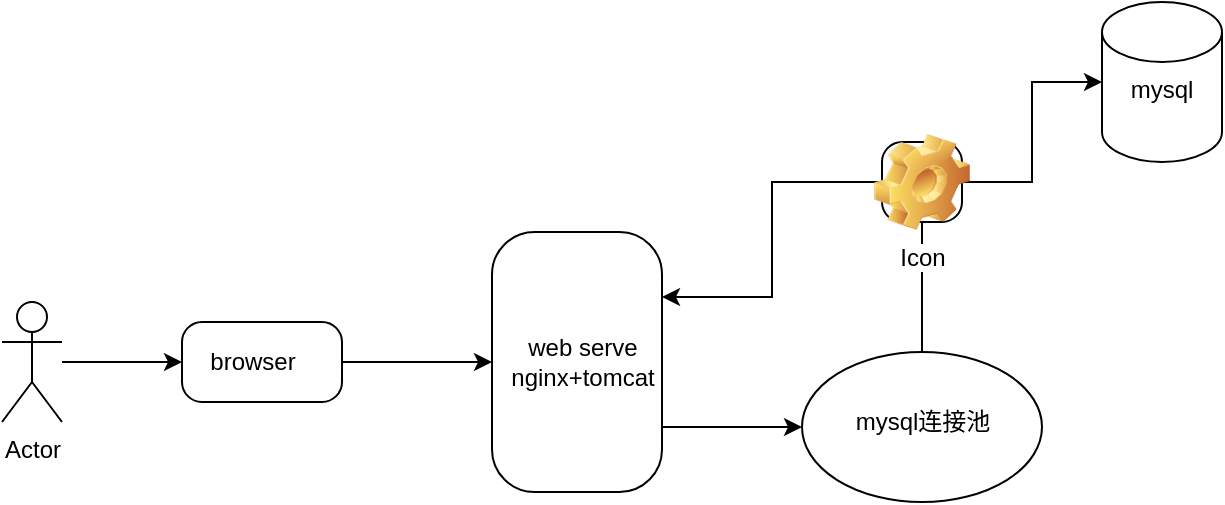 <mxfile version="24.6.5" type="github">
  <diagram name="第 1 页" id="4MOz7lRNIp6wcanSaKiO">
    <mxGraphModel dx="977" dy="573" grid="1" gridSize="10" guides="1" tooltips="1" connect="1" arrows="1" fold="1" page="1" pageScale="1" pageWidth="827" pageHeight="1169" math="0" shadow="0">
      <root>
        <mxCell id="0" />
        <mxCell id="1" parent="0" />
        <mxCell id="UhurQtYxX_oUfe833ARU-3" value="" style="edgeStyle=orthogonalEdgeStyle;rounded=0;orthogonalLoop=1;jettySize=auto;html=1;" edge="1" parent="1" source="UhurQtYxX_oUfe833ARU-1" target="UhurQtYxX_oUfe833ARU-2">
          <mxGeometry relative="1" as="geometry" />
        </mxCell>
        <mxCell id="UhurQtYxX_oUfe833ARU-1" value="Actor" style="shape=umlActor;verticalLabelPosition=bottom;verticalAlign=top;html=1;outlineConnect=0;" vertex="1" parent="1">
          <mxGeometry x="90" y="200" width="30" height="60" as="geometry" />
        </mxCell>
        <mxCell id="UhurQtYxX_oUfe833ARU-8" value="" style="edgeStyle=orthogonalEdgeStyle;rounded=0;orthogonalLoop=1;jettySize=auto;html=1;fontFamily=Helvetica;fontSize=12;fontColor=default;" edge="1" parent="1" source="UhurQtYxX_oUfe833ARU-2" target="UhurQtYxX_oUfe833ARU-7">
          <mxGeometry relative="1" as="geometry" />
        </mxCell>
        <mxCell id="UhurQtYxX_oUfe833ARU-2" value="&lt;div style=&quot;&quot;&gt;&lt;br&gt;&lt;/div&gt;" style="rounded=1;whiteSpace=wrap;html=1;verticalAlign=top;align=center;arcSize=25;" vertex="1" parent="1">
          <mxGeometry x="180" y="210" width="80" height="40" as="geometry" />
        </mxCell>
        <mxCell id="UhurQtYxX_oUfe833ARU-30" style="edgeStyle=orthogonalEdgeStyle;rounded=0;orthogonalLoop=1;jettySize=auto;html=1;exitX=1;exitY=0.75;exitDx=0;exitDy=0;fontFamily=Helvetica;fontSize=12;fontColor=default;" edge="1" parent="1" source="UhurQtYxX_oUfe833ARU-7" target="UhurQtYxX_oUfe833ARU-23">
          <mxGeometry relative="1" as="geometry" />
        </mxCell>
        <mxCell id="UhurQtYxX_oUfe833ARU-7" value="" style="rounded=1;whiteSpace=wrap;html=1;verticalAlign=top;arcSize=25;" vertex="1" parent="1">
          <mxGeometry x="335" y="165" width="85" height="130" as="geometry" />
        </mxCell>
        <mxCell id="UhurQtYxX_oUfe833ARU-9" value="web serve&lt;div&gt;nginx+tomcat&lt;/div&gt;" style="text;html=1;align=center;verticalAlign=middle;resizable=0;points=[];autosize=1;strokeColor=none;fillColor=none;fontFamily=Helvetica;fontSize=12;fontColor=default;" vertex="1" parent="1">
          <mxGeometry x="330" y="210" width="100" height="40" as="geometry" />
        </mxCell>
        <mxCell id="UhurQtYxX_oUfe833ARU-10" value="browser" style="text;html=1;align=center;verticalAlign=middle;resizable=0;points=[];autosize=1;strokeColor=none;fillColor=none;fontFamily=Helvetica;fontSize=12;fontColor=default;" vertex="1" parent="1">
          <mxGeometry x="180" y="215" width="70" height="30" as="geometry" />
        </mxCell>
        <mxCell id="UhurQtYxX_oUfe833ARU-11" value="mysql" style="shape=cylinder3;whiteSpace=wrap;html=1;boundedLbl=1;backgroundOutline=1;size=15;rounded=1;strokeColor=default;align=center;verticalAlign=top;arcSize=25;fontFamily=Helvetica;fontSize=12;fontColor=default;fillColor=default;" vertex="1" parent="1">
          <mxGeometry x="640" y="50" width="60" height="80" as="geometry" />
        </mxCell>
        <mxCell id="UhurQtYxX_oUfe833ARU-19" value="" style="edgeStyle=orthogonalEdgeStyle;rounded=0;orthogonalLoop=1;jettySize=auto;html=1;fontFamily=Helvetica;fontSize=12;fontColor=default;" edge="1" parent="1" source="UhurQtYxX_oUfe833ARU-14" target="UhurQtYxX_oUfe833ARU-11">
          <mxGeometry relative="1" as="geometry" />
        </mxCell>
        <mxCell id="UhurQtYxX_oUfe833ARU-26" style="edgeStyle=orthogonalEdgeStyle;rounded=0;orthogonalLoop=1;jettySize=auto;html=1;entryX=1;entryY=0.25;entryDx=0;entryDy=0;fontFamily=Helvetica;fontSize=12;fontColor=default;" edge="1" parent="1" source="UhurQtYxX_oUfe833ARU-14" target="UhurQtYxX_oUfe833ARU-7">
          <mxGeometry relative="1" as="geometry" />
        </mxCell>
        <mxCell id="UhurQtYxX_oUfe833ARU-29" value="" style="edgeStyle=orthogonalEdgeStyle;rounded=0;orthogonalLoop=1;jettySize=auto;html=1;fontFamily=Helvetica;fontSize=12;fontColor=default;" edge="1" parent="1" source="UhurQtYxX_oUfe833ARU-14" target="UhurQtYxX_oUfe833ARU-24">
          <mxGeometry relative="1" as="geometry" />
        </mxCell>
        <mxCell id="UhurQtYxX_oUfe833ARU-14" value="Icon" style="icon;html=1;image=img/clipart/Gear_128x128.png;rounded=1;strokeColor=default;align=center;verticalAlign=top;arcSize=25;fontFamily=Helvetica;fontSize=12;fontColor=default;fillColor=default;" vertex="1" parent="1">
          <mxGeometry x="530" y="120" width="40" height="40" as="geometry" />
        </mxCell>
        <mxCell id="UhurQtYxX_oUfe833ARU-23" value="" style="ellipse;whiteSpace=wrap;html=1;rounded=1;strokeColor=default;align=center;verticalAlign=top;arcSize=25;fontFamily=Helvetica;fontSize=12;fontColor=default;fillColor=default;" vertex="1" parent="1">
          <mxGeometry x="490" y="225" width="120" height="75" as="geometry" />
        </mxCell>
        <mxCell id="UhurQtYxX_oUfe833ARU-24" value="mysql连接池" style="text;html=1;align=center;verticalAlign=middle;resizable=0;points=[];autosize=1;strokeColor=none;fillColor=none;fontFamily=Helvetica;fontSize=12;fontColor=default;" vertex="1" parent="1">
          <mxGeometry x="505" y="245" width="90" height="30" as="geometry" />
        </mxCell>
      </root>
    </mxGraphModel>
  </diagram>
</mxfile>

